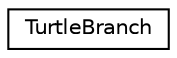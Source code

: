 digraph "Graphical Class Hierarchy"
{
  edge [fontname="Helvetica",fontsize="10",labelfontname="Helvetica",labelfontsize="10"];
  node [fontname="Helvetica",fontsize="10",shape=record];
  rankdir="LR";
  Node0 [label="TurtleBranch",height=0.2,width=0.4,color="black", fillcolor="white", style="filled",URL="$struct_turtle_branch.html"];
}
